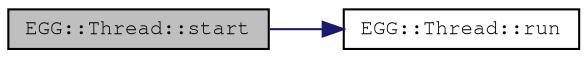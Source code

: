 digraph "EGG::Thread::start"
{
 // LATEX_PDF_SIZE
  edge [fontname="FreeMono",fontsize="10",labelfontname="FreeMono",labelfontsize="10"];
  node [fontname="FreeMono",fontsize="10",shape=record];
  rankdir="LR";
  Node1 [label="EGG::Thread::start",height=0.2,width=0.4,color="black", fillcolor="grey75", style="filled", fontcolor="black",tooltip="Starts a thread."];
  Node1 -> Node2 [color="midnightblue",fontsize="10",style="solid",fontname="FreeMono"];
  Node2 [label="EGG::Thread::run",height=0.2,width=0.4,color="black", fillcolor="white", style="filled",URL="$class_e_g_g_1_1_thread.html#ae0d86b06288a7259bfa008a0f9d272bd",tooltip="[vt+0x0C]"];
}
